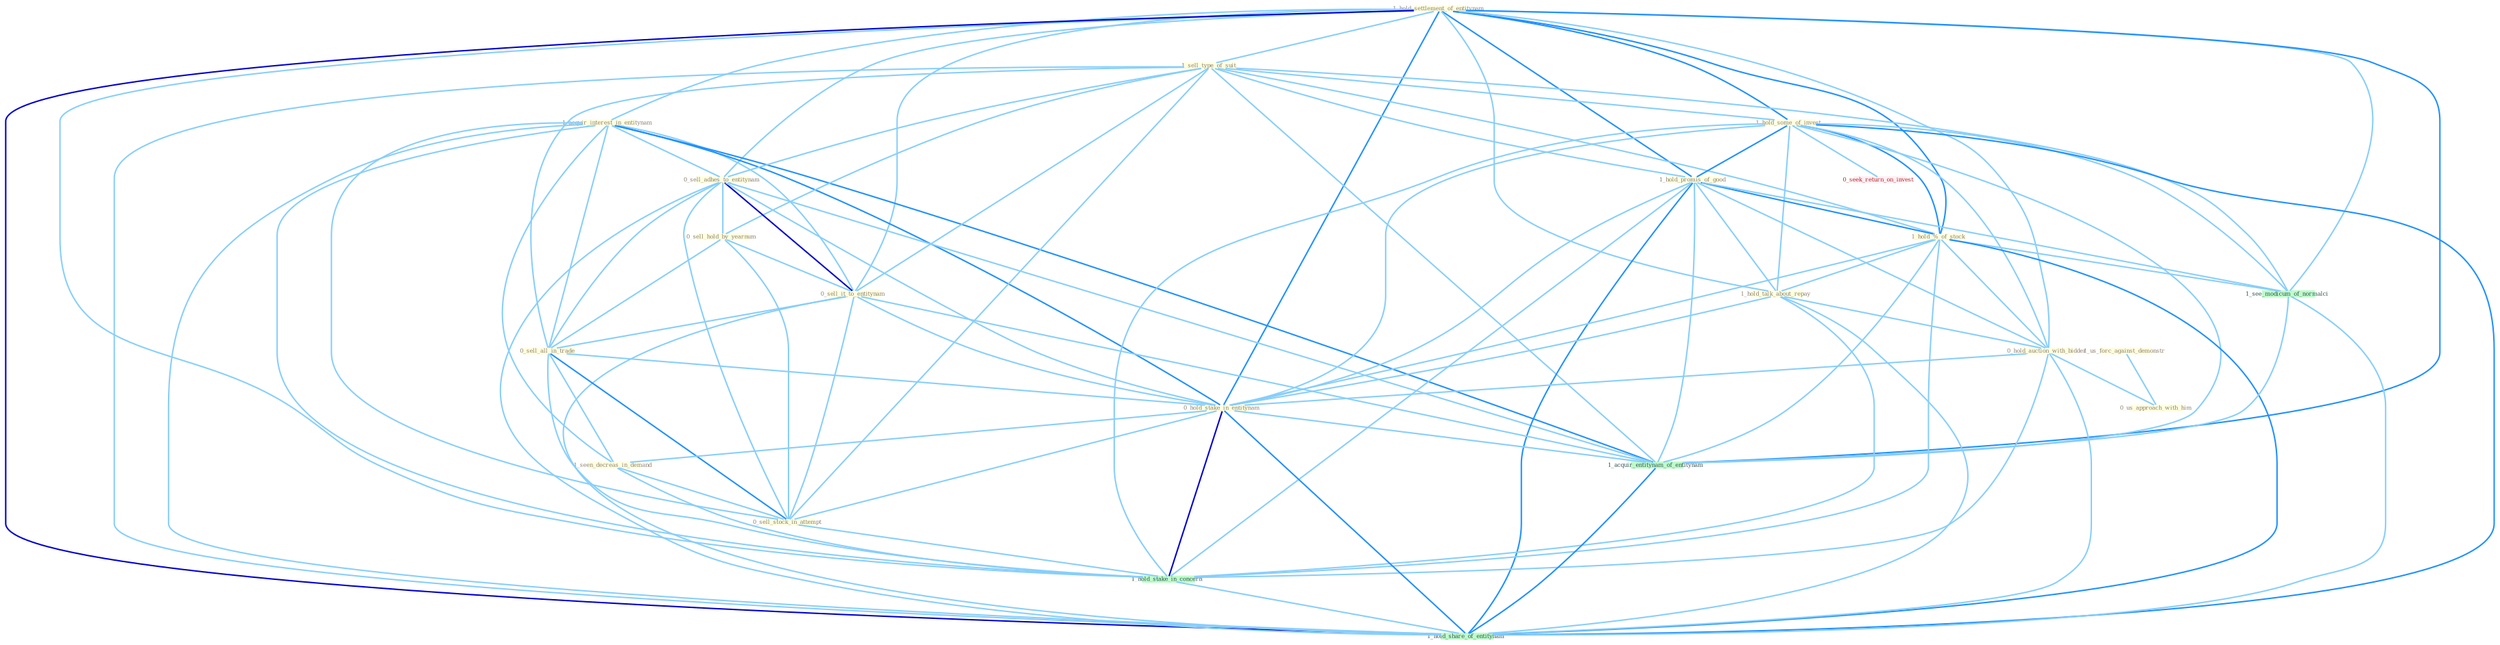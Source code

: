 Graph G{ 
    node
    [shape=polygon,style=filled,width=.5,height=.06,color="#BDFCC9",fixedsize=true,fontsize=4,
    fontcolor="#2f4f4f"];
    {node
    [color="#ffffe0", fontcolor="#8b7d6b"] "1_hold_settlement_of_entitynam " "1_acquir_interest_in_entitynam " "1_sell_type_of_suit " "1_hold_some_of_invest " "0_sell_adhes_to_entitynam " "1_hold_promis_of_good " "0_sell_hold_by_yearnum " "1_hold_%_of_stock " "1_us_forc_against_demonstr " "0_sell_it_to_entitynam " "1_hold_talk_about_repay " "0_sell_all_in_trade " "0_hold_auction_with_bidder " "0_hold_stake_in_entitynam " "0_us_approach_with_him " "1_seen_decreas_in_demand " "0_sell_stock_in_attempt "}
{node [color="#fff0f5", fontcolor="#b22222"] "0_seek_return_on_invest "}
edge [color="#B0E2FF"];

	"1_hold_settlement_of_entitynam " -- "1_acquir_interest_in_entitynam " [w="1", color="#87cefa" ];
	"1_hold_settlement_of_entitynam " -- "1_sell_type_of_suit " [w="1", color="#87cefa" ];
	"1_hold_settlement_of_entitynam " -- "1_hold_some_of_invest " [w="2", color="#1e90ff" , len=0.8];
	"1_hold_settlement_of_entitynam " -- "0_sell_adhes_to_entitynam " [w="1", color="#87cefa" ];
	"1_hold_settlement_of_entitynam " -- "1_hold_promis_of_good " [w="2", color="#1e90ff" , len=0.8];
	"1_hold_settlement_of_entitynam " -- "1_hold_%_of_stock " [w="2", color="#1e90ff" , len=0.8];
	"1_hold_settlement_of_entitynam " -- "0_sell_it_to_entitynam " [w="1", color="#87cefa" ];
	"1_hold_settlement_of_entitynam " -- "1_hold_talk_about_repay " [w="1", color="#87cefa" ];
	"1_hold_settlement_of_entitynam " -- "0_hold_auction_with_bidder " [w="1", color="#87cefa" ];
	"1_hold_settlement_of_entitynam " -- "0_hold_stake_in_entitynam " [w="2", color="#1e90ff" , len=0.8];
	"1_hold_settlement_of_entitynam " -- "1_hold_stake_in_concern " [w="1", color="#87cefa" ];
	"1_hold_settlement_of_entitynam " -- "1_see_modicum_of_normalci " [w="1", color="#87cefa" ];
	"1_hold_settlement_of_entitynam " -- "1_acquir_entitynam_of_entitynam " [w="2", color="#1e90ff" , len=0.8];
	"1_hold_settlement_of_entitynam " -- "1_hold_share_of_entitynam " [w="3", color="#0000cd" , len=0.6];
	"1_acquir_interest_in_entitynam " -- "0_sell_adhes_to_entitynam " [w="1", color="#87cefa" ];
	"1_acquir_interest_in_entitynam " -- "0_sell_it_to_entitynam " [w="1", color="#87cefa" ];
	"1_acquir_interest_in_entitynam " -- "0_sell_all_in_trade " [w="1", color="#87cefa" ];
	"1_acquir_interest_in_entitynam " -- "0_hold_stake_in_entitynam " [w="2", color="#1e90ff" , len=0.8];
	"1_acquir_interest_in_entitynam " -- "1_seen_decreas_in_demand " [w="1", color="#87cefa" ];
	"1_acquir_interest_in_entitynam " -- "0_sell_stock_in_attempt " [w="1", color="#87cefa" ];
	"1_acquir_interest_in_entitynam " -- "1_hold_stake_in_concern " [w="1", color="#87cefa" ];
	"1_acquir_interest_in_entitynam " -- "1_acquir_entitynam_of_entitynam " [w="2", color="#1e90ff" , len=0.8];
	"1_acquir_interest_in_entitynam " -- "1_hold_share_of_entitynam " [w="1", color="#87cefa" ];
	"1_sell_type_of_suit " -- "1_hold_some_of_invest " [w="1", color="#87cefa" ];
	"1_sell_type_of_suit " -- "0_sell_adhes_to_entitynam " [w="1", color="#87cefa" ];
	"1_sell_type_of_suit " -- "1_hold_promis_of_good " [w="1", color="#87cefa" ];
	"1_sell_type_of_suit " -- "0_sell_hold_by_yearnum " [w="1", color="#87cefa" ];
	"1_sell_type_of_suit " -- "1_hold_%_of_stock " [w="1", color="#87cefa" ];
	"1_sell_type_of_suit " -- "0_sell_it_to_entitynam " [w="1", color="#87cefa" ];
	"1_sell_type_of_suit " -- "0_sell_all_in_trade " [w="1", color="#87cefa" ];
	"1_sell_type_of_suit " -- "0_sell_stock_in_attempt " [w="1", color="#87cefa" ];
	"1_sell_type_of_suit " -- "1_see_modicum_of_normalci " [w="1", color="#87cefa" ];
	"1_sell_type_of_suit " -- "1_acquir_entitynam_of_entitynam " [w="1", color="#87cefa" ];
	"1_sell_type_of_suit " -- "1_hold_share_of_entitynam " [w="1", color="#87cefa" ];
	"1_hold_some_of_invest " -- "1_hold_promis_of_good " [w="2", color="#1e90ff" , len=0.8];
	"1_hold_some_of_invest " -- "1_hold_%_of_stock " [w="2", color="#1e90ff" , len=0.8];
	"1_hold_some_of_invest " -- "1_hold_talk_about_repay " [w="1", color="#87cefa" ];
	"1_hold_some_of_invest " -- "0_hold_auction_with_bidder " [w="1", color="#87cefa" ];
	"1_hold_some_of_invest " -- "0_hold_stake_in_entitynam " [w="1", color="#87cefa" ];
	"1_hold_some_of_invest " -- "1_hold_stake_in_concern " [w="1", color="#87cefa" ];
	"1_hold_some_of_invest " -- "0_seek_return_on_invest " [w="1", color="#87cefa" ];
	"1_hold_some_of_invest " -- "1_see_modicum_of_normalci " [w="1", color="#87cefa" ];
	"1_hold_some_of_invest " -- "1_acquir_entitynam_of_entitynam " [w="1", color="#87cefa" ];
	"1_hold_some_of_invest " -- "1_hold_share_of_entitynam " [w="2", color="#1e90ff" , len=0.8];
	"0_sell_adhes_to_entitynam " -- "0_sell_hold_by_yearnum " [w="1", color="#87cefa" ];
	"0_sell_adhes_to_entitynam " -- "0_sell_it_to_entitynam " [w="3", color="#0000cd" , len=0.6];
	"0_sell_adhes_to_entitynam " -- "0_sell_all_in_trade " [w="1", color="#87cefa" ];
	"0_sell_adhes_to_entitynam " -- "0_hold_stake_in_entitynam " [w="1", color="#87cefa" ];
	"0_sell_adhes_to_entitynam " -- "0_sell_stock_in_attempt " [w="1", color="#87cefa" ];
	"0_sell_adhes_to_entitynam " -- "1_acquir_entitynam_of_entitynam " [w="1", color="#87cefa" ];
	"0_sell_adhes_to_entitynam " -- "1_hold_share_of_entitynam " [w="1", color="#87cefa" ];
	"1_hold_promis_of_good " -- "1_hold_%_of_stock " [w="2", color="#1e90ff" , len=0.8];
	"1_hold_promis_of_good " -- "1_hold_talk_about_repay " [w="1", color="#87cefa" ];
	"1_hold_promis_of_good " -- "0_hold_auction_with_bidder " [w="1", color="#87cefa" ];
	"1_hold_promis_of_good " -- "0_hold_stake_in_entitynam " [w="1", color="#87cefa" ];
	"1_hold_promis_of_good " -- "1_hold_stake_in_concern " [w="1", color="#87cefa" ];
	"1_hold_promis_of_good " -- "1_see_modicum_of_normalci " [w="1", color="#87cefa" ];
	"1_hold_promis_of_good " -- "1_acquir_entitynam_of_entitynam " [w="1", color="#87cefa" ];
	"1_hold_promis_of_good " -- "1_hold_share_of_entitynam " [w="2", color="#1e90ff" , len=0.8];
	"0_sell_hold_by_yearnum " -- "0_sell_it_to_entitynam " [w="1", color="#87cefa" ];
	"0_sell_hold_by_yearnum " -- "0_sell_all_in_trade " [w="1", color="#87cefa" ];
	"0_sell_hold_by_yearnum " -- "0_sell_stock_in_attempt " [w="1", color="#87cefa" ];
	"1_hold_%_of_stock " -- "1_hold_talk_about_repay " [w="1", color="#87cefa" ];
	"1_hold_%_of_stock " -- "0_hold_auction_with_bidder " [w="1", color="#87cefa" ];
	"1_hold_%_of_stock " -- "0_hold_stake_in_entitynam " [w="1", color="#87cefa" ];
	"1_hold_%_of_stock " -- "1_hold_stake_in_concern " [w="1", color="#87cefa" ];
	"1_hold_%_of_stock " -- "1_see_modicum_of_normalci " [w="1", color="#87cefa" ];
	"1_hold_%_of_stock " -- "1_acquir_entitynam_of_entitynam " [w="1", color="#87cefa" ];
	"1_hold_%_of_stock " -- "1_hold_share_of_entitynam " [w="2", color="#1e90ff" , len=0.8];
	"1_us_forc_against_demonstr " -- "0_us_approach_with_him " [w="1", color="#87cefa" ];
	"0_sell_it_to_entitynam " -- "0_sell_all_in_trade " [w="1", color="#87cefa" ];
	"0_sell_it_to_entitynam " -- "0_hold_stake_in_entitynam " [w="1", color="#87cefa" ];
	"0_sell_it_to_entitynam " -- "0_sell_stock_in_attempt " [w="1", color="#87cefa" ];
	"0_sell_it_to_entitynam " -- "1_acquir_entitynam_of_entitynam " [w="1", color="#87cefa" ];
	"0_sell_it_to_entitynam " -- "1_hold_share_of_entitynam " [w="1", color="#87cefa" ];
	"1_hold_talk_about_repay " -- "0_hold_auction_with_bidder " [w="1", color="#87cefa" ];
	"1_hold_talk_about_repay " -- "0_hold_stake_in_entitynam " [w="1", color="#87cefa" ];
	"1_hold_talk_about_repay " -- "1_hold_stake_in_concern " [w="1", color="#87cefa" ];
	"1_hold_talk_about_repay " -- "1_hold_share_of_entitynam " [w="1", color="#87cefa" ];
	"0_sell_all_in_trade " -- "0_hold_stake_in_entitynam " [w="1", color="#87cefa" ];
	"0_sell_all_in_trade " -- "1_seen_decreas_in_demand " [w="1", color="#87cefa" ];
	"0_sell_all_in_trade " -- "0_sell_stock_in_attempt " [w="2", color="#1e90ff" , len=0.8];
	"0_sell_all_in_trade " -- "1_hold_stake_in_concern " [w="1", color="#87cefa" ];
	"0_hold_auction_with_bidder " -- "0_hold_stake_in_entitynam " [w="1", color="#87cefa" ];
	"0_hold_auction_with_bidder " -- "0_us_approach_with_him " [w="1", color="#87cefa" ];
	"0_hold_auction_with_bidder " -- "1_hold_stake_in_concern " [w="1", color="#87cefa" ];
	"0_hold_auction_with_bidder " -- "1_hold_share_of_entitynam " [w="1", color="#87cefa" ];
	"0_hold_stake_in_entitynam " -- "1_seen_decreas_in_demand " [w="1", color="#87cefa" ];
	"0_hold_stake_in_entitynam " -- "0_sell_stock_in_attempt " [w="1", color="#87cefa" ];
	"0_hold_stake_in_entitynam " -- "1_hold_stake_in_concern " [w="3", color="#0000cd" , len=0.6];
	"0_hold_stake_in_entitynam " -- "1_acquir_entitynam_of_entitynam " [w="1", color="#87cefa" ];
	"0_hold_stake_in_entitynam " -- "1_hold_share_of_entitynam " [w="2", color="#1e90ff" , len=0.8];
	"1_seen_decreas_in_demand " -- "0_sell_stock_in_attempt " [w="1", color="#87cefa" ];
	"1_seen_decreas_in_demand " -- "1_hold_stake_in_concern " [w="1", color="#87cefa" ];
	"0_sell_stock_in_attempt " -- "1_hold_stake_in_concern " [w="1", color="#87cefa" ];
	"1_hold_stake_in_concern " -- "1_hold_share_of_entitynam " [w="1", color="#87cefa" ];
	"1_see_modicum_of_normalci " -- "1_acquir_entitynam_of_entitynam " [w="1", color="#87cefa" ];
	"1_see_modicum_of_normalci " -- "1_hold_share_of_entitynam " [w="1", color="#87cefa" ];
	"1_acquir_entitynam_of_entitynam " -- "1_hold_share_of_entitynam " [w="2", color="#1e90ff" , len=0.8];
}